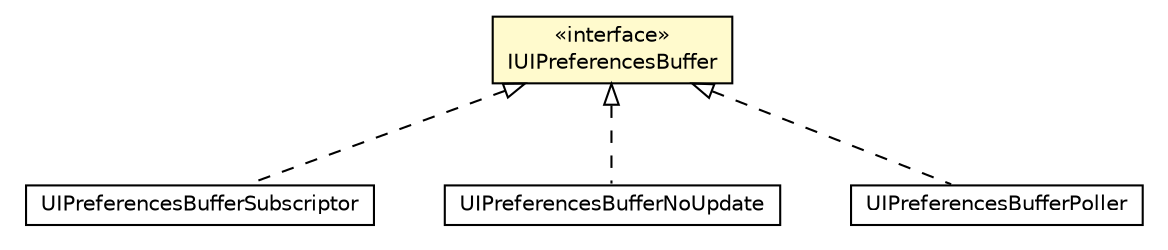 #!/usr/local/bin/dot
#
# Class diagram 
# Generated by UMLGraph version R5_6-24-gf6e263 (http://www.umlgraph.org/)
#

digraph G {
	edge [fontname="Helvetica",fontsize=10,labelfontname="Helvetica",labelfontsize=10];
	node [fontname="Helvetica",fontsize=10,shape=plaintext];
	nodesep=0.25;
	ranksep=0.5;
	// org.universAAL.ui.dm.interfaces.IUIPreferencesBuffer
	c4809240 [label=<<table title="org.universAAL.ui.dm.interfaces.IUIPreferencesBuffer" border="0" cellborder="1" cellspacing="0" cellpadding="2" port="p" bgcolor="lemonChiffon" href="./IUIPreferencesBuffer.html">
		<tr><td><table border="0" cellspacing="0" cellpadding="1">
<tr><td align="center" balign="center"> &#171;interface&#187; </td></tr>
<tr><td align="center" balign="center"> IUIPreferencesBuffer </td></tr>
		</table></td></tr>
		</table>>, URL="./IUIPreferencesBuffer.html", fontname="Helvetica", fontcolor="black", fontsize=10.0];
	// org.universAAL.ui.dm.ui.preferences.buffer.UIPreferencesBufferSubscriptor
	c4809243 [label=<<table title="org.universAAL.ui.dm.ui.preferences.buffer.UIPreferencesBufferSubscriptor" border="0" cellborder="1" cellspacing="0" cellpadding="2" port="p" href="../ui/preferences/buffer/UIPreferencesBufferSubscriptor.html">
		<tr><td><table border="0" cellspacing="0" cellpadding="1">
<tr><td align="center" balign="center"> UIPreferencesBufferSubscriptor </td></tr>
		</table></td></tr>
		</table>>, URL="../ui/preferences/buffer/UIPreferencesBufferSubscriptor.html", fontname="Helvetica", fontcolor="black", fontsize=10.0];
	// org.universAAL.ui.dm.ui.preferences.buffer.UIPreferencesBufferNoUpdate
	c4809244 [label=<<table title="org.universAAL.ui.dm.ui.preferences.buffer.UIPreferencesBufferNoUpdate" border="0" cellborder="1" cellspacing="0" cellpadding="2" port="p" href="../ui/preferences/buffer/UIPreferencesBufferNoUpdate.html">
		<tr><td><table border="0" cellspacing="0" cellpadding="1">
<tr><td align="center" balign="center"> UIPreferencesBufferNoUpdate </td></tr>
		</table></td></tr>
		</table>>, URL="../ui/preferences/buffer/UIPreferencesBufferNoUpdate.html", fontname="Helvetica", fontcolor="black", fontsize=10.0];
	// org.universAAL.ui.dm.ui.preferences.buffer.UIPreferencesBufferPoller
	c4809245 [label=<<table title="org.universAAL.ui.dm.ui.preferences.buffer.UIPreferencesBufferPoller" border="0" cellborder="1" cellspacing="0" cellpadding="2" port="p" href="../ui/preferences/buffer/UIPreferencesBufferPoller.html">
		<tr><td><table border="0" cellspacing="0" cellpadding="1">
<tr><td align="center" balign="center"> UIPreferencesBufferPoller </td></tr>
		</table></td></tr>
		</table>>, URL="../ui/preferences/buffer/UIPreferencesBufferPoller.html", fontname="Helvetica", fontcolor="black", fontsize=10.0];
	//org.universAAL.ui.dm.ui.preferences.buffer.UIPreferencesBufferSubscriptor implements org.universAAL.ui.dm.interfaces.IUIPreferencesBuffer
	c4809240:p -> c4809243:p [dir=back,arrowtail=empty,style=dashed];
	//org.universAAL.ui.dm.ui.preferences.buffer.UIPreferencesBufferNoUpdate implements org.universAAL.ui.dm.interfaces.IUIPreferencesBuffer
	c4809240:p -> c4809244:p [dir=back,arrowtail=empty,style=dashed];
	//org.universAAL.ui.dm.ui.preferences.buffer.UIPreferencesBufferPoller implements org.universAAL.ui.dm.interfaces.IUIPreferencesBuffer
	c4809240:p -> c4809245:p [dir=back,arrowtail=empty,style=dashed];
}

